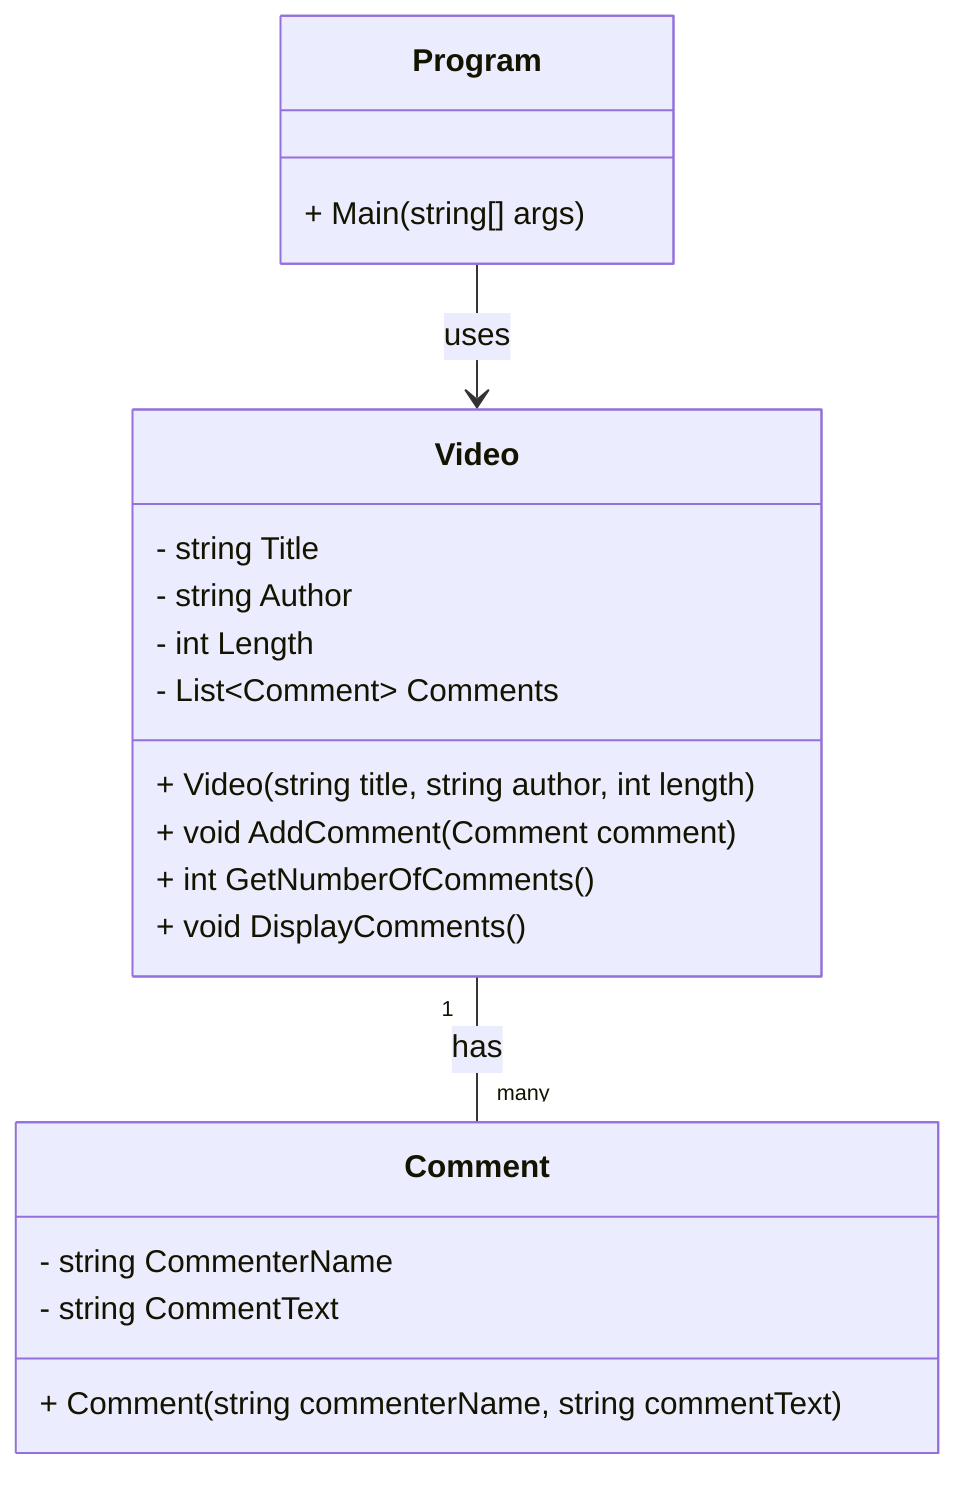 classDiagram
    class Comment {
        - string CommenterName
        - string CommentText
        + Comment(string commenterName, string commentText)
    }

    class Video {
        - string Title
        - string Author
        - int Length
        - List~Comment~ Comments
        + Video(string title, string author, int length)
        + void AddComment(Comment comment)
        + int GetNumberOfComments()
        + void DisplayComments()
    }

    class Program {
        + Main(string[] args)
    }

    Video "1" -- "many" Comment : has
    Program --> Video : uses